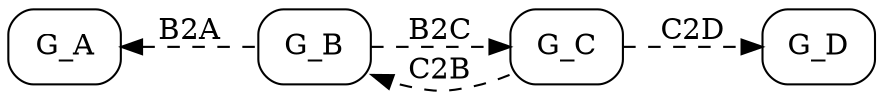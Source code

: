digraph G {
	rankdir=LR;
	node [shape=Mrecord]
	G_A -> G_B [ style=dashed, dir=back, label="B2A" ];
	G_B -> G_C [ style=dashed, label="B2C" ];
	G_C -> G_B [ style=dashed, label="C2B" ];
	G_C -> G_D [ style=dashed, label="C2D" ];
}
